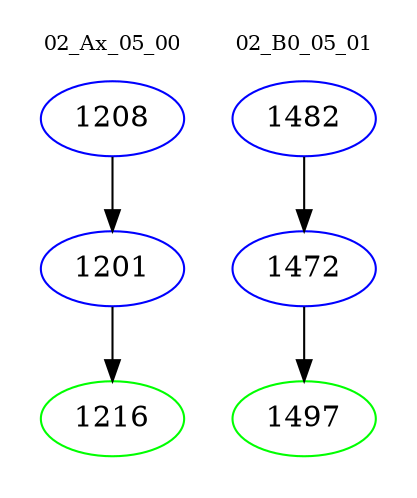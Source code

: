 digraph{
subgraph cluster_0 {
color = white
label = "02_Ax_05_00";
fontsize=10;
T0_1208 [label="1208", color="blue"]
T0_1208 -> T0_1201 [color="black"]
T0_1201 [label="1201", color="blue"]
T0_1201 -> T0_1216 [color="black"]
T0_1216 [label="1216", color="green"]
}
subgraph cluster_1 {
color = white
label = "02_B0_05_01";
fontsize=10;
T1_1482 [label="1482", color="blue"]
T1_1482 -> T1_1472 [color="black"]
T1_1472 [label="1472", color="blue"]
T1_1472 -> T1_1497 [color="black"]
T1_1497 [label="1497", color="green"]
}
}
